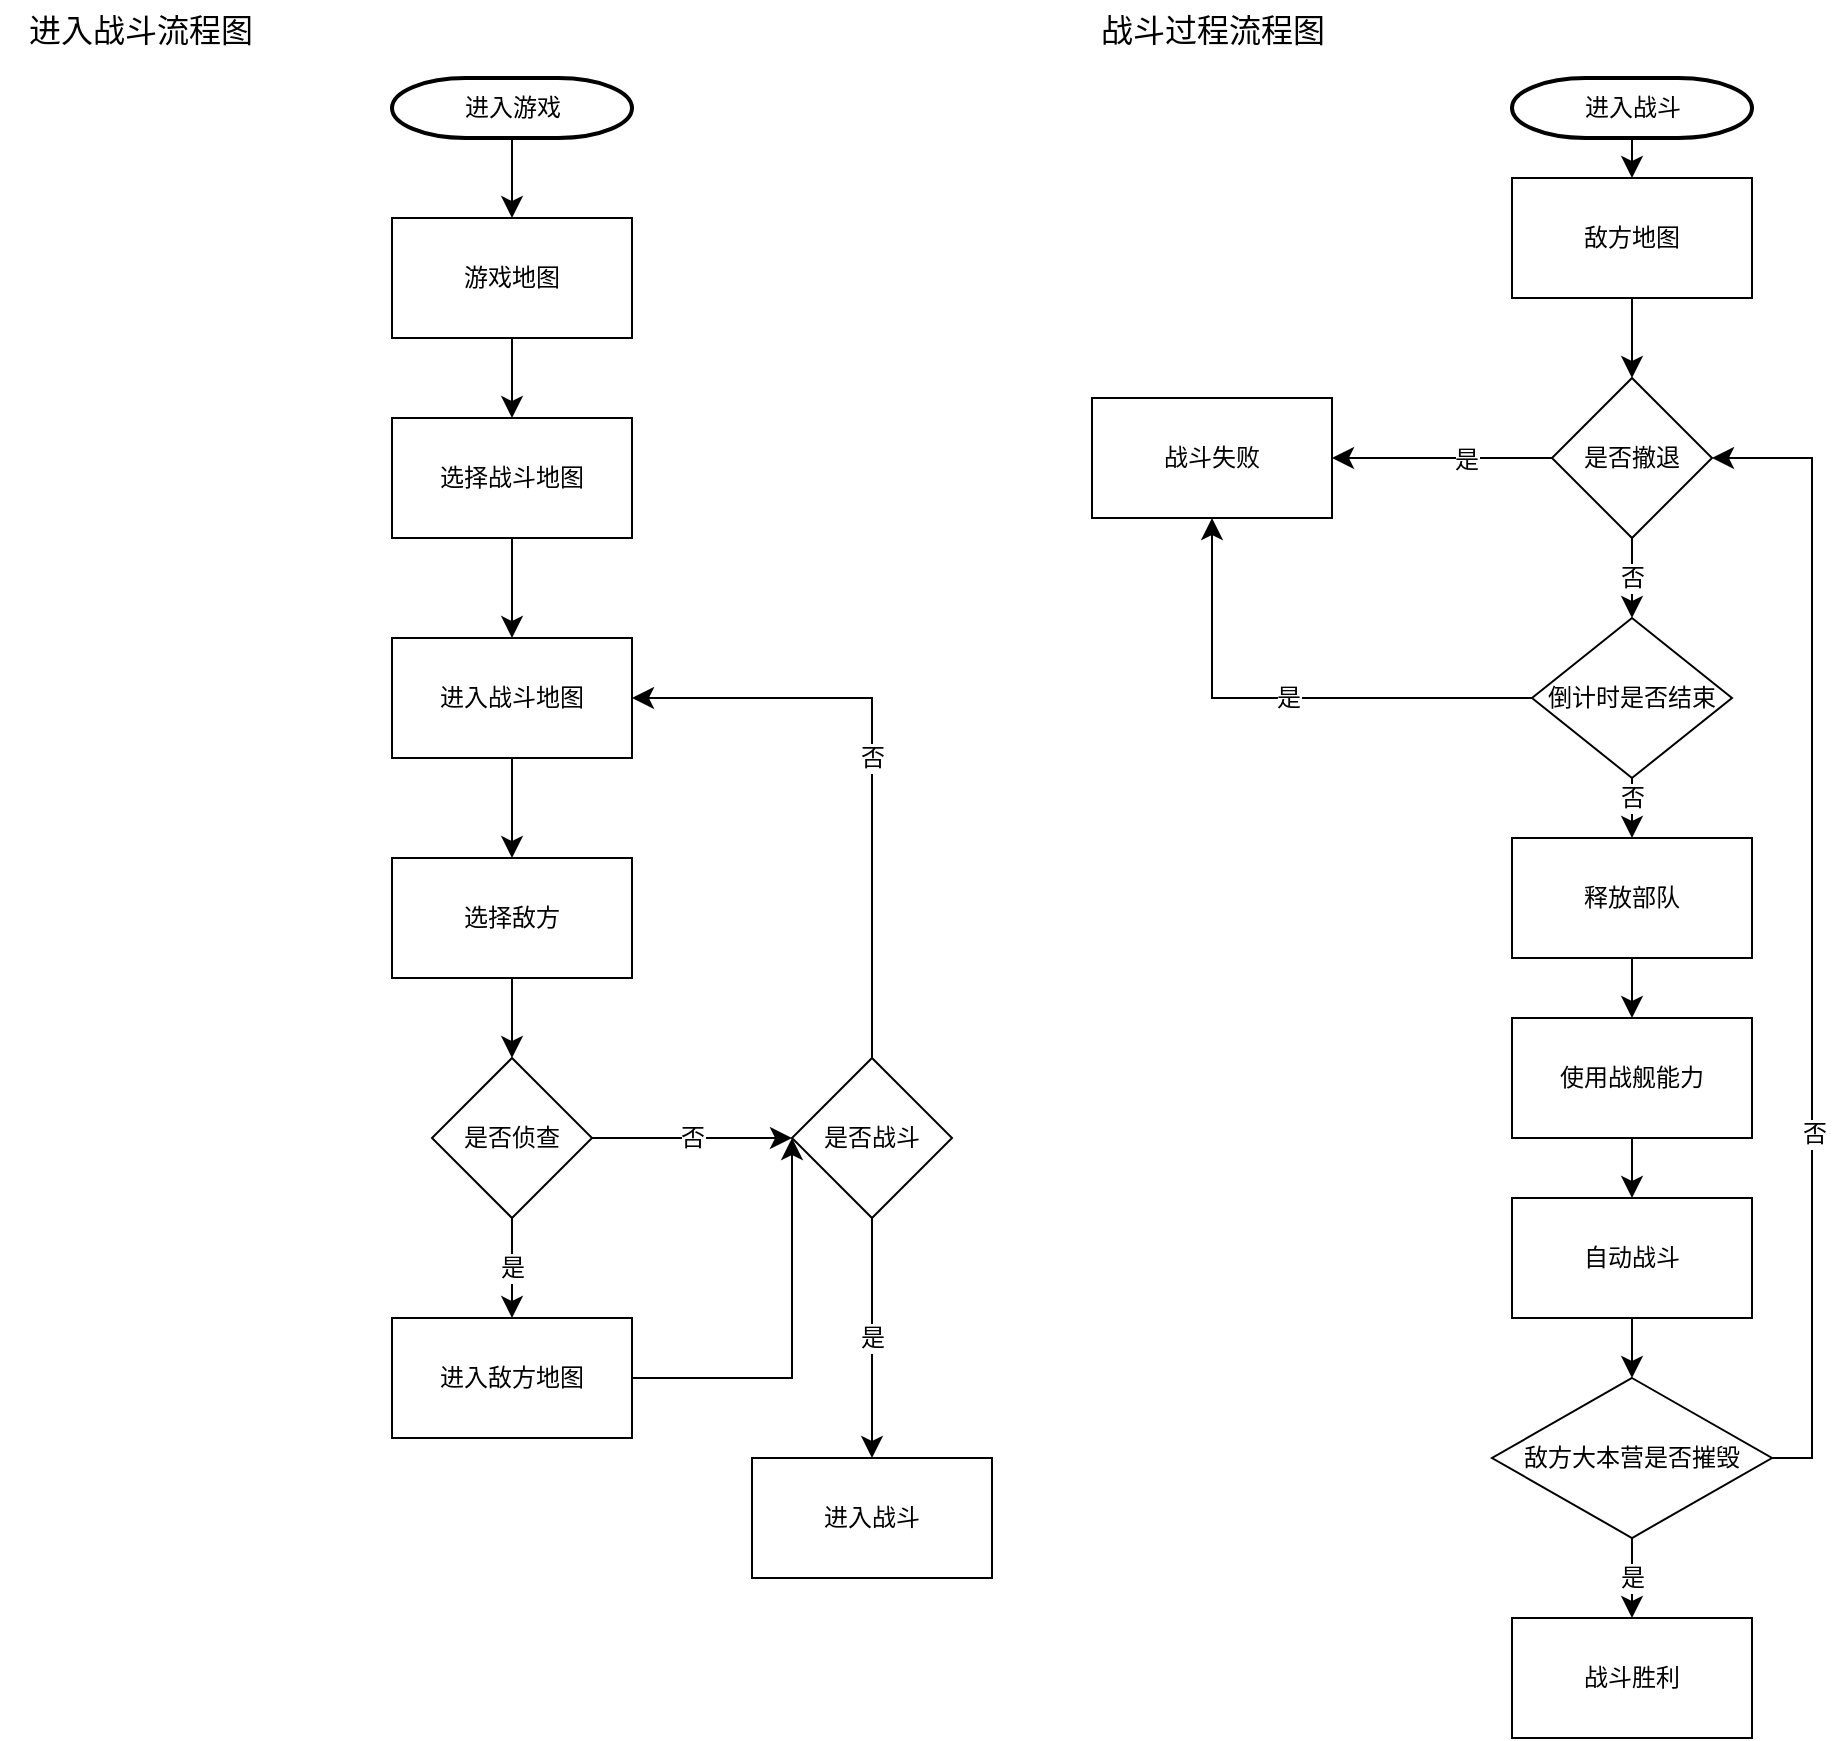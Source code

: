 <mxfile version="24.0.8" type="github">
  <diagram id="6a731a19-8d31-9384-78a2-239565b7b9f0" name="Page-1">
    <mxGraphModel dx="1010" dy="1288" grid="1" gridSize="10" guides="1" tooltips="1" connect="1" arrows="1" fold="1" page="1" pageScale="1" pageWidth="1169" pageHeight="827" background="none" math="0" shadow="0">
      <root>
        <mxCell id="0" />
        <mxCell id="1" parent="0" />
        <mxCell id="2" value="进入游戏" style="shape=mxgraph.flowchart.terminator;strokeWidth=2;gradientColor=none;gradientDirection=north;fontStyle=0;html=1;" parent="1" vertex="1">
          <mxGeometry x="260" y="60" width="120" height="30" as="geometry" />
        </mxCell>
        <mxCell id="Nmwimtc2McxLeB2NiwRX-73" style="edgeStyle=none;curved=1;rounded=0;orthogonalLoop=1;jettySize=auto;html=1;entryX=0.5;entryY=0;entryDx=0;entryDy=0;fontSize=12;startSize=8;endSize=8;" parent="1" source="Nmwimtc2McxLeB2NiwRX-66" target="Nmwimtc2McxLeB2NiwRX-67" edge="1">
          <mxGeometry relative="1" as="geometry" />
        </mxCell>
        <mxCell id="Nmwimtc2McxLeB2NiwRX-66" value="游戏地图" style="whiteSpace=wrap;html=1;" parent="1" vertex="1">
          <mxGeometry x="260" y="130" width="120" height="60" as="geometry" />
        </mxCell>
        <mxCell id="Nmwimtc2McxLeB2NiwRX-74" style="edgeStyle=none;curved=1;rounded=0;orthogonalLoop=1;jettySize=auto;html=1;entryX=0.5;entryY=0;entryDx=0;entryDy=0;fontSize=12;startSize=8;endSize=8;" parent="1" source="Nmwimtc2McxLeB2NiwRX-67" target="Nmwimtc2McxLeB2NiwRX-68" edge="1">
          <mxGeometry relative="1" as="geometry" />
        </mxCell>
        <mxCell id="Nmwimtc2McxLeB2NiwRX-67" value="选择战斗地图" style="whiteSpace=wrap;html=1;" parent="1" vertex="1">
          <mxGeometry x="260" y="230" width="120" height="60" as="geometry" />
        </mxCell>
        <mxCell id="Nmwimtc2McxLeB2NiwRX-81" style="edgeStyle=none;curved=1;rounded=0;orthogonalLoop=1;jettySize=auto;html=1;entryX=0.5;entryY=0;entryDx=0;entryDy=0;fontSize=12;startSize=8;endSize=8;" parent="1" source="Nmwimtc2McxLeB2NiwRX-68" target="Nmwimtc2McxLeB2NiwRX-75" edge="1">
          <mxGeometry relative="1" as="geometry" />
        </mxCell>
        <mxCell id="Nmwimtc2McxLeB2NiwRX-68" value="进入战斗地图" style="whiteSpace=wrap;html=1;" parent="1" vertex="1">
          <mxGeometry x="260" y="340" width="120" height="60" as="geometry" />
        </mxCell>
        <mxCell id="Nmwimtc2McxLeB2NiwRX-71" value="" style="edgeStyle=none;orthogonalLoop=1;jettySize=auto;html=1;rounded=0;fontSize=12;startSize=8;endSize=8;curved=1;exitX=0.5;exitY=1;exitDx=0;exitDy=0;exitPerimeter=0;entryX=0.5;entryY=0;entryDx=0;entryDy=0;" parent="1" source="2" target="Nmwimtc2McxLeB2NiwRX-66" edge="1">
          <mxGeometry width="120" relative="1" as="geometry">
            <mxPoint x="470" y="350" as="sourcePoint" />
            <mxPoint x="550" y="490" as="targetPoint" />
            <Array as="points" />
          </mxGeometry>
        </mxCell>
        <mxCell id="Nmwimtc2McxLeB2NiwRX-82" style="edgeStyle=none;curved=1;rounded=0;orthogonalLoop=1;jettySize=auto;html=1;entryX=0.5;entryY=0;entryDx=0;entryDy=0;fontSize=12;startSize=8;endSize=8;" parent="1" source="Nmwimtc2McxLeB2NiwRX-75" target="Nmwimtc2McxLeB2NiwRX-76" edge="1">
          <mxGeometry relative="1" as="geometry" />
        </mxCell>
        <mxCell id="Nmwimtc2McxLeB2NiwRX-75" value="选择敌方" style="whiteSpace=wrap;html=1;" parent="1" vertex="1">
          <mxGeometry x="260" y="450" width="120" height="60" as="geometry" />
        </mxCell>
        <mxCell id="Nmwimtc2McxLeB2NiwRX-78" value="否" style="edgeStyle=none;curved=1;rounded=0;orthogonalLoop=1;jettySize=auto;html=1;entryX=0;entryY=0.5;entryDx=0;entryDy=0;fontSize=12;startSize=8;endSize=8;" parent="1" source="Nmwimtc2McxLeB2NiwRX-76" target="Nmwimtc2McxLeB2NiwRX-77" edge="1">
          <mxGeometry relative="1" as="geometry" />
        </mxCell>
        <mxCell id="Nmwimtc2McxLeB2NiwRX-87" value="是" style="edgeStyle=none;curved=1;rounded=0;orthogonalLoop=1;jettySize=auto;html=1;entryX=0.5;entryY=0;entryDx=0;entryDy=0;fontSize=12;startSize=8;endSize=8;" parent="1" source="Nmwimtc2McxLeB2NiwRX-76" target="Nmwimtc2McxLeB2NiwRX-85" edge="1">
          <mxGeometry relative="1" as="geometry" />
        </mxCell>
        <mxCell id="Nmwimtc2McxLeB2NiwRX-76" value="是否侦查" style="rhombus;whiteSpace=wrap;html=1;" parent="1" vertex="1">
          <mxGeometry x="280" y="550" width="80" height="80" as="geometry" />
        </mxCell>
        <mxCell id="Nmwimtc2McxLeB2NiwRX-80" value="否" style="edgeStyle=orthogonalEdgeStyle;rounded=0;orthogonalLoop=1;jettySize=auto;html=1;fontSize=12;startSize=8;endSize=8;entryX=1;entryY=0.5;entryDx=0;entryDy=0;exitX=0.5;exitY=0;exitDx=0;exitDy=0;" parent="1" source="Nmwimtc2McxLeB2NiwRX-77" target="Nmwimtc2McxLeB2NiwRX-68" edge="1">
          <mxGeometry relative="1" as="geometry">
            <mxPoint x="430" y="380" as="targetPoint" />
            <mxPoint x="510" y="580" as="sourcePoint" />
            <Array as="points">
              <mxPoint x="500" y="370" />
            </Array>
          </mxGeometry>
        </mxCell>
        <mxCell id="Nmwimtc2McxLeB2NiwRX-84" value="是" style="edgeStyle=none;curved=1;rounded=0;orthogonalLoop=1;jettySize=auto;html=1;entryX=0.5;entryY=0;entryDx=0;entryDy=0;fontSize=12;startSize=8;endSize=8;" parent="1" source="Nmwimtc2McxLeB2NiwRX-77" target="Nmwimtc2McxLeB2NiwRX-83" edge="1">
          <mxGeometry relative="1" as="geometry" />
        </mxCell>
        <mxCell id="Nmwimtc2McxLeB2NiwRX-77" value="是否战斗" style="rhombus;whiteSpace=wrap;html=1;" parent="1" vertex="1">
          <mxGeometry x="460" y="550" width="80" height="80" as="geometry" />
        </mxCell>
        <mxCell id="Nmwimtc2McxLeB2NiwRX-83" value="进入战斗" style="whiteSpace=wrap;html=1;" parent="1" vertex="1">
          <mxGeometry x="440" y="750" width="120" height="60" as="geometry" />
        </mxCell>
        <mxCell id="Nmwimtc2McxLeB2NiwRX-86" style="edgeStyle=orthogonalEdgeStyle;rounded=0;orthogonalLoop=1;jettySize=auto;html=1;entryX=0;entryY=0.5;entryDx=0;entryDy=0;fontSize=12;startSize=8;endSize=8;exitX=1;exitY=0.5;exitDx=0;exitDy=0;" parent="1" source="Nmwimtc2McxLeB2NiwRX-85" target="Nmwimtc2McxLeB2NiwRX-77" edge="1">
          <mxGeometry relative="1" as="geometry">
            <Array as="points">
              <mxPoint x="460" y="710" />
            </Array>
          </mxGeometry>
        </mxCell>
        <mxCell id="Nmwimtc2McxLeB2NiwRX-85" value="进入敌方地图" style="whiteSpace=wrap;html=1;" parent="1" vertex="1">
          <mxGeometry x="260" y="680" width="120" height="60" as="geometry" />
        </mxCell>
        <mxCell id="Nmwimtc2McxLeB2NiwRX-90" value="进入战斗流程图" style="text;html=1;align=center;verticalAlign=middle;resizable=0;points=[];autosize=1;strokeColor=none;fillColor=none;fontSize=16;" parent="1" vertex="1">
          <mxGeometry x="64" y="21" width="140" height="30" as="geometry" />
        </mxCell>
        <mxCell id="Nmwimtc2McxLeB2NiwRX-91" value="战斗过程流程图" style="text;html=1;align=center;verticalAlign=middle;resizable=0;points=[];autosize=1;strokeColor=none;fillColor=none;fontSize=16;" parent="1" vertex="1">
          <mxGeometry x="600" y="21" width="140" height="30" as="geometry" />
        </mxCell>
        <mxCell id="Nmwimtc2McxLeB2NiwRX-100" style="edgeStyle=none;curved=1;rounded=0;orthogonalLoop=1;jettySize=auto;html=1;entryX=0.5;entryY=0;entryDx=0;entryDy=0;fontSize=12;startSize=8;endSize=8;" parent="1" source="Nmwimtc2McxLeB2NiwRX-92" target="Nmwimtc2McxLeB2NiwRX-93" edge="1">
          <mxGeometry relative="1" as="geometry" />
        </mxCell>
        <mxCell id="Nmwimtc2McxLeB2NiwRX-92" value="进入战斗" style="shape=mxgraph.flowchart.terminator;strokeWidth=2;gradientColor=none;gradientDirection=north;fontStyle=0;html=1;" parent="1" vertex="1">
          <mxGeometry x="820" y="60" width="120" height="30" as="geometry" />
        </mxCell>
        <mxCell id="Nmwimtc2McxLeB2NiwRX-121" style="edgeStyle=none;curved=1;rounded=0;orthogonalLoop=1;jettySize=auto;html=1;entryX=0.5;entryY=0;entryDx=0;entryDy=0;fontSize=12;startSize=8;endSize=8;" parent="1" source="Nmwimtc2McxLeB2NiwRX-93" target="Nmwimtc2McxLeB2NiwRX-116" edge="1">
          <mxGeometry relative="1" as="geometry" />
        </mxCell>
        <mxCell id="Nmwimtc2McxLeB2NiwRX-93" value="敌方地图" style="whiteSpace=wrap;html=1;" parent="1" vertex="1">
          <mxGeometry x="820" y="110" width="120" height="60" as="geometry" />
        </mxCell>
        <mxCell id="Nmwimtc2McxLeB2NiwRX-117" style="edgeStyle=orthogonalEdgeStyle;rounded=0;orthogonalLoop=1;jettySize=auto;html=1;entryX=0.5;entryY=1;entryDx=0;entryDy=0;fontSize=12;startSize=8;endSize=8;" parent="1" source="Nmwimtc2McxLeB2NiwRX-98" target="Nmwimtc2McxLeB2NiwRX-99" edge="1">
          <mxGeometry relative="1" as="geometry" />
        </mxCell>
        <mxCell id="Nmwimtc2McxLeB2NiwRX-118" value="是" style="edgeLabel;html=1;align=center;verticalAlign=middle;resizable=0;points=[];fontSize=12;" parent="Nmwimtc2McxLeB2NiwRX-117" vertex="1" connectable="0">
          <mxGeometry x="-0.024" y="4" relative="1" as="geometry">
            <mxPoint y="-4" as="offset" />
          </mxGeometry>
        </mxCell>
        <mxCell id="xczqTtwvnnCPaAs3Ql2R-7" style="edgeStyle=none;curved=1;rounded=0;orthogonalLoop=1;jettySize=auto;html=1;entryX=0.5;entryY=0;entryDx=0;entryDy=0;fontSize=12;startSize=8;endSize=8;" edge="1" parent="1" source="Nmwimtc2McxLeB2NiwRX-98" target="bXodPko4FP_816DIiCRS-2">
          <mxGeometry relative="1" as="geometry" />
        </mxCell>
        <mxCell id="xczqTtwvnnCPaAs3Ql2R-8" value="否" style="edgeLabel;html=1;align=center;verticalAlign=middle;resizable=0;points=[];fontSize=12;" vertex="1" connectable="0" parent="xczqTtwvnnCPaAs3Ql2R-7">
          <mxGeometry x="-0.32" relative="1" as="geometry">
            <mxPoint as="offset" />
          </mxGeometry>
        </mxCell>
        <mxCell id="Nmwimtc2McxLeB2NiwRX-98" value="倒计时是否结束" style="rhombus;whiteSpace=wrap;html=1;" parent="1" vertex="1">
          <mxGeometry x="830" y="330" width="100" height="80" as="geometry" />
        </mxCell>
        <mxCell id="Nmwimtc2McxLeB2NiwRX-99" value="战斗失败" style="whiteSpace=wrap;html=1;" parent="1" vertex="1">
          <mxGeometry x="610" y="220" width="120" height="60" as="geometry" />
        </mxCell>
        <mxCell id="Nmwimtc2McxLeB2NiwRX-119" style="edgeStyle=none;curved=1;rounded=0;orthogonalLoop=1;jettySize=auto;html=1;entryX=1;entryY=0.5;entryDx=0;entryDy=0;fontSize=12;startSize=8;endSize=8;" parent="1" source="Nmwimtc2McxLeB2NiwRX-116" target="Nmwimtc2McxLeB2NiwRX-99" edge="1">
          <mxGeometry relative="1" as="geometry" />
        </mxCell>
        <mxCell id="Nmwimtc2McxLeB2NiwRX-120" value="是" style="edgeLabel;html=1;align=center;verticalAlign=middle;resizable=0;points=[];fontSize=12;" parent="Nmwimtc2McxLeB2NiwRX-119" vertex="1" connectable="0">
          <mxGeometry x="-0.208" y="1" relative="1" as="geometry">
            <mxPoint as="offset" />
          </mxGeometry>
        </mxCell>
        <mxCell id="Nmwimtc2McxLeB2NiwRX-122" style="edgeStyle=none;curved=1;rounded=0;orthogonalLoop=1;jettySize=auto;html=1;fontSize=12;startSize=8;endSize=8;" parent="1" source="Nmwimtc2McxLeB2NiwRX-116" target="Nmwimtc2McxLeB2NiwRX-98" edge="1">
          <mxGeometry relative="1" as="geometry" />
        </mxCell>
        <mxCell id="Nmwimtc2McxLeB2NiwRX-123" value="否" style="edgeLabel;html=1;align=center;verticalAlign=middle;resizable=0;points=[];fontSize=12;" parent="Nmwimtc2McxLeB2NiwRX-122" vertex="1" connectable="0">
          <mxGeometry x="-0.21" y="2" relative="1" as="geometry">
            <mxPoint x="-2" y="4" as="offset" />
          </mxGeometry>
        </mxCell>
        <mxCell id="Nmwimtc2McxLeB2NiwRX-116" value="是否撤退" style="rhombus;whiteSpace=wrap;html=1;" parent="1" vertex="1">
          <mxGeometry x="840" y="210" width="80" height="80" as="geometry" />
        </mxCell>
        <mxCell id="xczqTtwvnnCPaAs3Ql2R-9" style="edgeStyle=none;curved=1;rounded=0;orthogonalLoop=1;jettySize=auto;html=1;entryX=0.5;entryY=0;entryDx=0;entryDy=0;fontSize=12;startSize=8;endSize=8;" edge="1" parent="1" source="bXodPko4FP_816DIiCRS-2" target="xczqTtwvnnCPaAs3Ql2R-2">
          <mxGeometry relative="1" as="geometry" />
        </mxCell>
        <mxCell id="bXodPko4FP_816DIiCRS-2" value="释放部队" style="whiteSpace=wrap;html=1;" parent="1" vertex="1">
          <mxGeometry x="820" y="440" width="120" height="60" as="geometry" />
        </mxCell>
        <mxCell id="xczqTtwvnnCPaAs3Ql2R-10" style="edgeStyle=none;curved=1;rounded=0;orthogonalLoop=1;jettySize=auto;html=1;entryX=0.5;entryY=0;entryDx=0;entryDy=0;fontSize=12;startSize=8;endSize=8;" edge="1" parent="1" source="xczqTtwvnnCPaAs3Ql2R-2" target="xczqTtwvnnCPaAs3Ql2R-3">
          <mxGeometry relative="1" as="geometry" />
        </mxCell>
        <mxCell id="xczqTtwvnnCPaAs3Ql2R-2" value="使用战舰能力" style="whiteSpace=wrap;html=1;" vertex="1" parent="1">
          <mxGeometry x="820" y="530" width="120" height="60" as="geometry" />
        </mxCell>
        <mxCell id="xczqTtwvnnCPaAs3Ql2R-11" style="edgeStyle=none;curved=1;rounded=0;orthogonalLoop=1;jettySize=auto;html=1;fontSize=12;startSize=8;endSize=8;" edge="1" parent="1" source="xczqTtwvnnCPaAs3Ql2R-3" target="xczqTtwvnnCPaAs3Ql2R-4">
          <mxGeometry relative="1" as="geometry" />
        </mxCell>
        <mxCell id="xczqTtwvnnCPaAs3Ql2R-3" value="自动战斗" style="whiteSpace=wrap;html=1;" vertex="1" parent="1">
          <mxGeometry x="820" y="620" width="120" height="60" as="geometry" />
        </mxCell>
        <mxCell id="xczqTtwvnnCPaAs3Ql2R-6" style="edgeStyle=orthogonalEdgeStyle;rounded=0;orthogonalLoop=1;jettySize=auto;html=1;entryX=1;entryY=0.5;entryDx=0;entryDy=0;fontSize=12;startSize=8;endSize=8;exitX=1;exitY=0.5;exitDx=0;exitDy=0;" edge="1" parent="1" source="xczqTtwvnnCPaAs3Ql2R-4" target="Nmwimtc2McxLeB2NiwRX-116">
          <mxGeometry relative="1" as="geometry" />
        </mxCell>
        <mxCell id="xczqTtwvnnCPaAs3Ql2R-13" value="否" style="edgeLabel;html=1;align=center;verticalAlign=middle;resizable=0;points=[];fontSize=12;" vertex="1" connectable="0" parent="xczqTtwvnnCPaAs3Ql2R-6">
          <mxGeometry x="-0.361" y="-1" relative="1" as="geometry">
            <mxPoint as="offset" />
          </mxGeometry>
        </mxCell>
        <mxCell id="xczqTtwvnnCPaAs3Ql2R-12" value="是" style="edgeStyle=none;curved=1;rounded=0;orthogonalLoop=1;jettySize=auto;html=1;fontSize=12;startSize=8;endSize=8;" edge="1" parent="1" source="xczqTtwvnnCPaAs3Ql2R-4" target="xczqTtwvnnCPaAs3Ql2R-5">
          <mxGeometry relative="1" as="geometry">
            <Array as="points" />
          </mxGeometry>
        </mxCell>
        <mxCell id="xczqTtwvnnCPaAs3Ql2R-4" value="敌方大本营是否摧毁" style="rhombus;whiteSpace=wrap;html=1;" vertex="1" parent="1">
          <mxGeometry x="810" y="710" width="140" height="80" as="geometry" />
        </mxCell>
        <mxCell id="xczqTtwvnnCPaAs3Ql2R-5" value="战斗胜利" style="whiteSpace=wrap;html=1;" vertex="1" parent="1">
          <mxGeometry x="820" y="830" width="120" height="60" as="geometry" />
        </mxCell>
      </root>
    </mxGraphModel>
  </diagram>
</mxfile>

